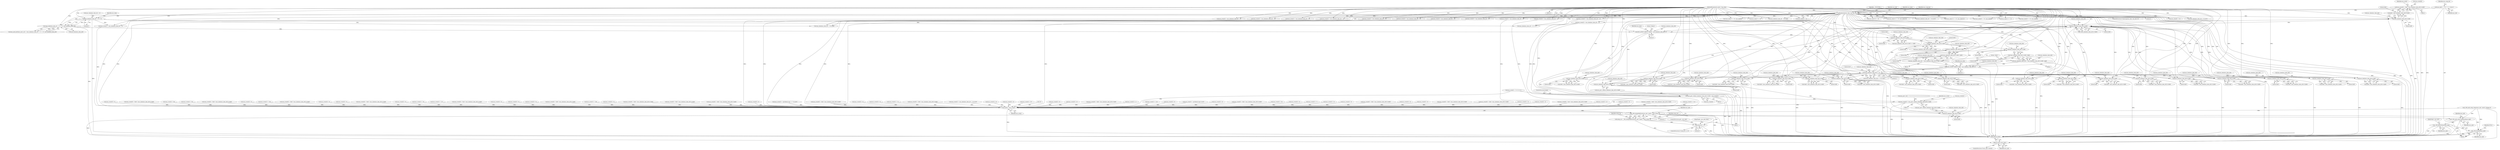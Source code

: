 digraph "0_wildmidi_660b513d99bced8783a4a5984ac2f742c74ebbdd_2@array" {
"1001081" [label="(Call,mus_event[0] = 0xb0 | (mus_data[mus_data_ofs] & 0x0f))"];
"1001085" [label="(Call,0xb0 | (mus_data[mus_data_ofs] & 0x0f))"];
"1001087" [label="(Call,mus_data[mus_data_ofs] & 0x0f)"];
"1000227" [label="(Call,memcmp(mus_data, mus_hdr, 4))"];
"1000124" [label="(MethodParameterIn,uint8_t *mus_data)"];
"1000128" [label="(Call,mus_hdr[] = { 'M', 'U', 'S', 0x1A })"];
"1000469" [label="(Call,mus_data[mus_data_ofs] >> 4)"];
"1000461" [label="(Call,MUS_EVENT_DEBUG(\"After\", mus_data[mus_data_ofs], 0))"];
"1000450" [label="(Call,mus_data[mus_data_ofs] = (mus_data[mus_data_ofs] & 0xf0) | 0x0f)"];
"1000454" [label="(Call,(mus_data[mus_data_ofs] & 0xf0) | 0x0f)"];
"1000455" [label="(Call,mus_data[mus_data_ofs] & 0xf0)"];
"1000443" [label="(Call,mus_data[mus_data_ofs] & 0x0f)"];
"1000422" [label="(Call,mus_data[mus_data_ofs] & 0x0f)"];
"1000414" [label="(Call,MUS_EVENT_DEBUG(\"Before\", mus_data[mus_data_ofs], 0))"];
"1001179" [label="(Call,mus_data[mus_data_ofs] & 0x80)"];
"1000677" [label="(Call,mus_data[mus_data_ofs] & 0x0f)"];
"1001023" [label="(Call,mus_data[mus_data_ofs] & 0x0f)"];
"1000761" [label="(Call,mus_data[mus_data_ofs] & 0x0f)"];
"1000733" [label="(Call,mus_data[mus_data_ofs] & 0x0f)"];
"1001055" [label="(Call,mus_data[mus_data_ofs] & 0x0f)"];
"1000789" [label="(Call,mus_data[mus_data_ofs] & 0x0f)"];
"1000623" [label="(Call,mus_data[mus_data_ofs] & 0x0f)"];
"1000863" [label="(Call,mus_data[mus_data_ofs] & 0x0f)"];
"1000991" [label="(Call,mus_data[mus_data_ofs] & 0x0f)"];
"1000563" [label="(Call,mus_data[mus_data_ofs] & 0x0f)"];
"1000530" [label="(Call,mus_data[mus_data_ofs] & 0x0f)"];
"1000602" [label="(Call,mus_data[mus_data_ofs] & 0x0f)"];
"1000582" [label="(Call,mus_data[mus_data_ofs] & 0x0f)"];
"1000927" [label="(Call,mus_data[mus_data_ofs] & 0x0f)"];
"1000486" [label="(Call,mus_data[mus_data_ofs] & 0x0f)"];
"1000705" [label="(Call,mus_data[mus_data_ofs] & 0x0f)"];
"1000831" [label="(Call,mus_data[mus_data_ofs] & 0x0f)"];
"1000959" [label="(Call,mus_data[mus_data_ofs] & 0x0f)"];
"1000895" [label="(Call,mus_data[mus_data_ofs] & 0x0f)"];
"1001119" [label="(Call,mus_data[mus_data_ofs] & 0x0f)"];
"1000342" [label="(Call,(mus_data[mus_data_ofs + 1] << 8) | mus_data[mus_data_ofs])"];
"1000343" [label="(Call,mus_data[mus_data_ofs + 1] << 8)"];
"1000429" [label="(Call,mus_data[mus_data_ofs] = (mus_data[mus_data_ofs] & 0xf0) | 0x09)"];
"1000433" [label="(Call,(mus_data[mus_data_ofs] & 0xf0) | 0x09)"];
"1000434" [label="(Call,mus_data[mus_data_ofs] & 0xf0)"];
"1001166" [label="(Call,(uint8_t *)mus_event)"];
"1000560" [label="(Call,mus_prev_vol[mus_data[mus_data_ofs] & 0x0f] = mus_event[2])"];
"1000596" [label="(Call,mus_event[2] = mus_prev_vol[mus_data[mus_data_ofs] & 0x0f])"];
"1001164" [label="(Call,_WM_SetupMidiEvent(mus_mdi, (uint8_t *)mus_event, 0))"];
"1001162" [label="(Call,setup_ret = _WM_SetupMidiEvent(mus_mdi, (uint8_t *)mus_event, 0))"];
"1001171" [label="(Call,setup_ret == 0)"];
"1001282" [label="(Call,_WM_midi_setup_endoftrack(mus_mdi))"];
"1001311" [label="(Call,_WM_ResetToStart(mus_mdi))"];
"1001320" [label="(Return,return (mus_mdi);)"];
"1001322" [label="(Call,_WM_freeMDI(mus_mdi))"];
"1000624" [label="(Call,mus_data[mus_data_ofs])"];
"1000484" [label="(Call,0x80 | (mus_data[mus_data_ofs] & 0x0f))"];
"1000500" [label="(Call,mus_event[2] = 0)"];
"1000914" [label="(Call,mus_event[3] = 0)"];
"1000228" [label="(Identifier,mus_data)"];
"1001049" [label="(Call,mus_event[0] = 0xb0 | (mus_data[mus_data_ofs] & 0x0f))"];
"1000449" [label="(Block,)"];
"1000706" [label="(Call,mus_data[mus_data_ofs])"];
"1000180" [label="(Call,mus_event[] = { 0, 0, 0, 0 })"];
"1000900" [label="(Call,mus_event[1] = 1)"];
"1000710" [label="(Call,mus_event[1] = 123)"];
"1000607" [label="(Call,mus_event[3] = 0)"];
"1000468" [label="(Call,(mus_data[mus_data_ofs] >> 4) & 0x07)"];
"1001283" [label="(Identifier,mus_mdi)"];
"1001164" [label="(Call,_WM_SetupMidiEvent(mus_mdi, (uint8_t *)mus_event, 0))"];
"1000705" [label="(Call,mus_data[mus_data_ofs] & 0x0f)"];
"1000637" [label="(Call,mus_event[1] = pitchbend_tmp & 0x7f)"];
"1000687" [label="(Call,mus_event[2] = 0)"];
"1000889" [label="(Call,mus_event[0] = 0xb0 | (mus_data[mus_data_ofs] & 0x0f))"];
"1001028" [label="(Call,mus_event[1] = 91)"];
"1000692" [label="(Call,mus_event[3] = 0)"];
"1000462" [label="(Literal,\"After\")"];
"1000932" [label="(Call,mus_event[1] = 7)"];
"1001176" [label="(JumpTarget,_mus_next_data:)"];
"1000845" [label="(Call,mus_event[2] = 0)"];
"1000456" [label="(Call,mus_data[mus_data_ofs])"];
"1000572" [label="(Block,)"];
"1000447" [label="(Literal,0x0f)"];
"1001287" [label="(Identifier,mus_mdi)"];
"1000422" [label="(Call,mus_data[mus_data_ofs] & 0x0f)"];
"1001027" [label="(Literal,0x0f)"];
"1000759" [label="(Call,0xb0 | (mus_data[mus_data_ofs] & 0x0f))"];
"1000959" [label="(Call,mus_data[mus_data_ofs] & 0x0f)"];
"1000351" [label="(Identifier,mus_data)"];
"1001065" [label="(Call,mus_event[2] = mus_data[mus_data_ofs + 2])"];
"1000471" [label="(Identifier,mus_data)"];
"1000850" [label="(Call,mus_event[3] = 0)"];
"1001091" [label="(Literal,0x0f)"];
"1001033" [label="(Call,mus_event[2] = mus_data[mus_data_ofs + 2])"];
"1000439" [label="(Literal,0x09)"];
"1000992" [label="(Call,mus_data[mus_data_ofs])"];
"1000513" [label="(Call,mus_data[mus_data_ofs + 1] & 0x80)"];
"1000861" [label="(Call,0xb0 | (mus_data[mus_data_ofs] & 0x0f))"];
"1000546" [label="(Call,mus_event[2] = mus_data[mus_data_ofs + 2])"];
"1001017" [label="(Call,mus_event[0] = 0xb0 | (mus_data[mus_data_ofs] & 0x0f))"];
"1000342" [label="(Call,(mus_data[mus_data_ofs + 1] << 8) | mus_data[mus_data_ofs])"];
"1000276" [label="(Call,mus_data[11] << 8)"];
"1000486" [label="(Call,mus_data[mus_data_ofs] & 0x0f)"];
"1000831" [label="(Call,mus_data[mus_data_ofs] & 0x0f)"];
"1000794" [label="(Call,mus_event[1] = 121)"];
"1000720" [label="(Call,mus_event[3] = 0)"];
"1000905" [label="(Call,mus_event[2] = mus_data[mus_data_ofs + 2])"];
"1000978" [label="(Call,mus_event[3] = 0)"];
"1000427" [label="(Literal,0x0f)"];
"1000567" [label="(Literal,0x0f)"];
"1000644" [label="(Call,mus_event[2] = (pitchbend_tmp >> 7) & 0x7f)"];
"1000927" [label="(Call,mus_data[mus_data_ofs] & 0x0f)"];
"1000560" [label="(Call,mus_prev_vol[mus_data[mus_data_ofs] & 0x0f] = mus_event[2])"];
"1000241" [label="(Identifier,mus_song_len)"];
"1001085" [label="(Call,0xb0 | (mus_data[mus_data_ofs] & 0x0f))"];
"1000586" [label="(Literal,0x0f)"];
"1000748" [label="(Call,mus_event[3] = 0)"];
"1000790" [label="(Call,mus_data[mus_data_ofs])"];
"1000576" [label="(Call,mus_event[0] = 0x90 | (mus_data[mus_data_ofs] & 0x0f))"];
"1000867" [label="(Literal,0x0f)"];
"1000789" [label="(Call,mus_data[mus_data_ofs] & 0x0f)"];
"1000985" [label="(Call,mus_event[0] = 0xb0 | (mus_data[mus_data_ofs] & 0x0f))"];
"1001138" [label="(Call,mus_event[3] = 0)"];
"1001081" [label="(Call,mus_event[0] = 0xb0 | (mus_data[mus_data_ofs] & 0x0f))"];
"1000455" [label="(Call,mus_data[mus_data_ofs] & 0xf0)"];
"1000804" [label="(Call,mus_event[3] = 0)"];
"1001117" [label="(Call,0xb0 | (mus_data[mus_data_ofs] & 0x0f))"];
"1000963" [label="(Literal,0x0f)"];
"1000825" [label="(Call,mus_event[0] = 0xc0 | (mus_data[mus_data_ofs] & 0x0f))"];
"1001086" [label="(Literal,0xb0)"];
"1000762" [label="(Call,mus_data[mus_data_ofs])"];
"1000350" [label="(Call,mus_data[mus_data_ofs])"];
"1000868" [label="(Call,mus_event[1] = 0)"];
"1000424" [label="(Identifier,mus_data)"];
"1000893" [label="(Call,0xb0 | (mus_data[mus_data_ofs] & 0x0f))"];
"1000226" [label="(ControlStructure,if (memcmp(mus_data, mus_hdr, 4)))"];
"1000602" [label="(Call,mus_data[mus_data_ofs] & 0x0f)"];
"1000344" [label="(Call,mus_data[mus_data_ofs + 1])"];
"1000555" [label="(Call,mus_event[3] = 0)"];
"1001123" [label="(Literal,0x0f)"];
"1000863" [label="(Call,mus_data[mus_data_ofs] & 0x0f)"];
"1000699" [label="(Call,mus_event[0] = 0xb0 | (mus_data[mus_data_ofs] & 0x0f))"];
"1000242" [label="(Call,(mus_data[5] << 8) | mus_data[4])"];
"1001163" [label="(Identifier,setup_ret)"];
"1000265" [label="(Call,mus_data[9] << 8)"];
"1001203" [label="(Call,mus_data[mus_data_ofs++] & 0x7f)"];
"1001074" [label="(Call,mus_event[3] = 0)"];
"1001282" [label="(Call,_WM_midi_setup_endoftrack(mus_mdi))"];
"1000129" [label="(Identifier,mus_hdr)"];
"1000491" [label="(Call,mus_event[1] = mus_data[mus_data_ofs + 1])"];
"1000627" [label="(Literal,0x0f)"];
"1000520" [label="(Block,)"];
"1000787" [label="(Call,0xb0 | (mus_data[mus_data_ofs] & 0x0f))"];
"1000960" [label="(Call,mus_data[mus_data_ofs])"];
"1000783" [label="(Call,mus_event[0] = 0xb0 | (mus_data[mus_data_ofs] & 0x0f))"];
"1000233" [label="(Identifier,__FUNCTION__)"];
"1000469" [label="(Call,mus_data[mus_data_ofs] >> 4)"];
"1000275" [label="(Call,(mus_data[11] << 8) | mus_data[10])"];
"1000991" [label="(Call,mus_data[mus_data_ofs] & 0x0f)"];
"1000415" [label="(Literal,\"Before\")"];
"1001092" [label="(Call,mus_event[1] = 64)"];
"1000229" [label="(Identifier,mus_hdr)"];
"1000899" [label="(Literal,0x0f)"];
"1000442" [label="(Call,(mus_data[mus_data_ofs] & 0x0f) == 0x09)"];
"1000470" [label="(Call,mus_data[mus_data_ofs])"];
"1000450" [label="(Call,mus_data[mus_data_ofs] = (mus_data[mus_data_ofs] & 0xf0) | 0x0f)"];
"1000128" [label="(Call,mus_hdr[] = { 'M', 'U', 'S', 0x1A })"];
"1000473" [label="(Literal,4)"];
"1001024" [label="(Call,mus_data[mus_data_ofs])"];
"1001162" [label="(Call,setup_ret = _WM_SetupMidiEvent(mus_mdi, (uint8_t *)mus_event, 0))"];
"1000126" [label="(Block,)"];
"1000582" [label="(Call,mus_data[mus_data_ofs] & 0x0f)"];
"1001129" [label="(Call,mus_event[2] = mus_data[mus_data_ofs + 2])"];
"1000132" [label="(Identifier,mus_song_ofs)"];
"1000463" [label="(Call,mus_data[mus_data_ofs])"];
"1000678" [label="(Call,mus_data[mus_data_ofs])"];
"1001053" [label="(Call,0xb0 | (mus_data[mus_data_ofs] & 0x0f))"];
"1001060" [label="(Call,mus_event[1] = 93)"];
"1001316" [label="(ControlStructure,if (mus_mdi->reverb))"];
"1000823" [label="(Block,)"];
"1000430" [label="(Call,mus_data[mus_data_ofs])"];
"1001320" [label="(Return,return (mus_mdi);)"];
"1001171" [label="(Call,setup_ret == 0)"];
"1001179" [label="(Call,mus_data[mus_data_ofs] & 0x80)"];
"1000474" [label="(Literal,0x07)"];
"1000727" [label="(Call,mus_event[0] = 0xb0 | (mus_data[mus_data_ofs] & 0x0f))"];
"1000460" [label="(Literal,0x0f)"];
"1000771" [label="(Call,mus_event[2] = 0)"];
"1000612" [label="(ControlStructure,break;)"];
"1000459" [label="(Literal,0xf0)"];
"1001165" [label="(Identifier,mus_mdi)"];
"1000682" [label="(Call,mus_event[1] = 120)"];
"1000416" [label="(Call,mus_data[mus_data_ofs])"];
"1000600" [label="(Call,mus_prev_vol[mus_data[mus_data_ofs] & 0x0f])"];
"1001097" [label="(Call,mus_event[2] = mus_data[mus_data_ofs + 2])"];
"1000426" [label="(Literal,0x0f)"];
"1001001" [label="(Call,mus_event[2] = mus_data[mus_data_ofs + 2])"];
"1000921" [label="(Call,mus_event[0] = 0xb0 | (mus_data[mus_data_ofs] & 0x0f))"];
"1000896" [label="(Call,mus_data[mus_data_ofs])"];
"1001169" [label="(Literal,0)"];
"1001323" [label="(Identifier,mus_mdi)"];
"1001088" [label="(Call,mus_data[mus_data_ofs])"];
"1000438" [label="(Literal,0xf0)"];
"1001321" [label="(Identifier,mus_mdi)"];
"1000925" [label="(Call,0xb0 | (mus_data[mus_data_ofs] & 0x0f))"];
"1001106" [label="(Call,mus_event[3] = 0)"];
"1000563" [label="(Call,mus_data[mus_data_ofs] & 0x0f)"];
"1000882" [label="(Call,mus_event[3] = 0)"];
"1001325" [label="(Identifier,NULL)"];
"1000583" [label="(Call,mus_data[mus_data_ofs])"];
"1000832" [label="(Call,mus_data[mus_data_ofs])"];
"1000443" [label="(Call,mus_data[mus_data_ofs] & 0x0f)"];
"1000412" [label="(Block,)"];
"1000539" [label="(Call,mus_data[mus_data_ofs + 1] & 0x7f)"];
"1000737" [label="(Literal,0x0f)"];
"1000703" [label="(Call,0xb0 | (mus_data[mus_data_ofs] & 0x0f))"];
"1000829" [label="(Call,0xc0 | (mus_data[mus_data_ofs] & 0x0f))"];
"1000621" [label="(Call,0xe0 | (mus_data[mus_data_ofs] & 0x0f))"];
"1000957" [label="(Call,0xb0 | (mus_data[mus_data_ofs] & 0x0f))"];
"1001173" [label="(Literal,0)"];
"1001166" [label="(Call,(uint8_t *)mus_event)"];
"1000873" [label="(Call,mus_event[2] = mus_data[mus_data_ofs + 2])"];
"1000466" [label="(Literal,0)"];
"1000253" [label="(Call,(mus_data[7] << 8) | mus_data[6])"];
"1000793" [label="(Literal,0x0f)"];
"1001094" [label="(Identifier,mus_event)"];
"1000630" [label="(Call,mus_data[mus_data_ofs + 1] << 6)"];
"1000421" [label="(Call,(mus_data[mus_data_ofs] & 0x0f) == 0x0f)"];
"1001313" [label="(JumpTarget,_mus_end:)"];
"1001311" [label="(Call,_WM_ResetToStart(mus_mdi))"];
"1000254" [label="(Call,mus_data[7] << 8)"];
"1001120" [label="(Call,mus_data[mus_data_ofs])"];
"1000835" [label="(Literal,0x0f)"];
"1000671" [label="(Call,mus_event[0] = 0xb0 | (mus_data[mus_data_ofs] & 0x0f))"];
"1000349" [label="(Literal,8)"];
"1001172" [label="(Identifier,setup_ret)"];
"1000989" [label="(Call,0xb0 | (mus_data[mus_data_ofs] & 0x0f))"];
"1000715" [label="(Call,mus_event[2] = 0)"];
"1000530" [label="(Call,mus_data[mus_data_ofs] & 0x0f)"];
"1000580" [label="(Call,0x90 | (mus_data[mus_data_ofs] & 0x0f))"];
"1000937" [label="(Call,mus_event[2] = mus_data[mus_data_ofs + 2])"];
"1000731" [label="(Call,0xb0 | (mus_data[mus_data_ofs] & 0x0f))"];
"1001209" [label="(Call,mus_data[mus_data_ofs - 1] & 0x80)"];
"1000564" [label="(Call,mus_data[mus_data_ofs])"];
"1000187" [label="(Call,mus_prev_vol[] = { 0, 0, 0, 0, 0, 0, 0, 0, 0, 0, 0, 0, 0, 0, 0, 0 })"];
"1000414" [label="(Call,MUS_EVENT_DEBUG(\"Before\", mus_data[mus_data_ofs], 0))"];
"1000433" [label="(Call,(mus_data[mus_data_ofs] & 0xf0) | 0x09)"];
"1000964" [label="(Call,mus_event[1] = 10)"];
"1000766" [label="(Call,mus_event[1] = 127)"];
"1000617" [label="(Call,mus_event[0] = 0xe0 | (mus_data[mus_data_ofs] & 0x0f))"];
"1000995" [label="(Literal,0x0f)"];
"1001010" [label="(Call,mus_event[3] = 0)"];
"1000931" [label="(Literal,0x0f)"];
"1000928" [label="(Call,mus_data[mus_data_ofs])"];
"1000653" [label="(Call,mus_event[3] = 0)"];
"1000587" [label="(Call,mus_event[1] = mus_data[mus_data_ofs + 1])"];
"1000623" [label="(Call,mus_data[mus_data_ofs] & 0x0f)"];
"1001326" [label="(MethodReturn,RET)"];
"1000487" [label="(Call,mus_data[mus_data_ofs])"];
"1000454" [label="(Call,(mus_data[mus_data_ofs] & 0xf0) | 0x0f)"];
"1000243" [label="(Call,mus_data[5] << 8)"];
"1000451" [label="(Call,mus_data[mus_data_ofs])"];
"1000338" [label="(Call,mus_mid_instr[mus_instr_cnt] = (mus_data[mus_data_ofs + 1] << 8) | mus_data[mus_data_ofs])"];
"1000603" [label="(Call,mus_data[mus_data_ofs])"];
"1000490" [label="(Literal,0x0f)"];
"1000291" [label="(Call,mus_data[13] << 8)"];
"1000428" [label="(Block,)"];
"1000776" [label="(Call,mus_event[3] = 0)"];
"1000124" [label="(MethodParameterIn,uint8_t *mus_data)"];
"1000480" [label="(Call,mus_event[0] = 0x80 | (mus_data[mus_data_ofs] & 0x0f))"];
"1001059" [label="(Literal,0x0f)"];
"1000531" [label="(Call,mus_data[mus_data_ofs])"];
"1000609" [label="(Identifier,mus_event)"];
"1001119" [label="(Call,mus_data[mus_data_ofs] & 0x0f)"];
"1000681" [label="(Literal,0x0f)"];
"1001178" [label="(Call,!(mus_data[mus_data_ofs] & 0x80))"];
"1000738" [label="(Call,mus_event[1] = 126)"];
"1000534" [label="(Literal,0x0f)"];
"1001180" [label="(Call,mus_data[mus_data_ofs])"];
"1000895" [label="(Call,mus_data[mus_data_ofs] & 0x0f)"];
"1000528" [label="(Call,0x90 | (mus_data[mus_data_ofs] & 0x0f))"];
"1000227" [label="(Call,memcmp(mus_data, mus_hdr, 4))"];
"1001023" [label="(Call,mus_data[mus_data_ofs] & 0x0f)"];
"1001170" [label="(ControlStructure,if (setup_ret == 0))"];
"1000946" [label="(Call,mus_event[3] = 0)"];
"1001082" [label="(Call,mus_event[0])"];
"1000969" [label="(Call,mus_event[2] = mus_data[mus_data_ofs + 2])"];
"1000675" [label="(Call,0xb0 | (mus_data[mus_data_ofs] & 0x0f))"];
"1000857" [label="(Call,mus_event[0] = 0xb0 | (mus_data[mus_data_ofs] & 0x0f))"];
"1000596" [label="(Call,mus_event[2] = mus_prev_vol[mus_data[mus_data_ofs] & 0x0f])"];
"1001175" [label="(ControlStructure,goto _mus_end;)"];
"1001312" [label="(Identifier,mus_mdi)"];
"1001113" [label="(Call,mus_event[0] = 0xb0 | (mus_data[mus_data_ofs] & 0x0f))"];
"1001183" [label="(Literal,0x80)"];
"1000733" [label="(Call,mus_data[mus_data_ofs] & 0x0f)"];
"1000406" [label="(Call,_WM_midi_setup_tempo(mus_mdi, (uint32_t)tempo_f))"];
"1000290" [label="(Call,(mus_data[13] << 8) | mus_data[12])"];
"1000606" [label="(Literal,0x0f)"];
"1000755" [label="(Call,mus_event[0] = 0xb0 | (mus_data[mus_data_ofs] & 0x0f))"];
"1000597" [label="(Call,mus_event[2])"];
"1000864" [label="(Call,mus_data[mus_data_ofs])"];
"1000230" [label="(Literal,4)"];
"1001021" [label="(Call,0xb0 | (mus_data[mus_data_ofs] & 0x0f))"];
"1001055" [label="(Call,mus_data[mus_data_ofs] & 0x0f)"];
"1000734" [label="(Call,mus_data[mus_data_ofs])"];
"1000953" [label="(Call,mus_event[0] = 0xb0 | (mus_data[mus_data_ofs] & 0x0f))"];
"1000429" [label="(Call,mus_data[mus_data_ofs] = (mus_data[mus_data_ofs] & 0xf0) | 0x09)"];
"1000448" [label="(Literal,0x09)"];
"1000423" [label="(Call,mus_data[mus_data_ofs])"];
"1001056" [label="(Call,mus_data[mus_data_ofs])"];
"1001168" [label="(Identifier,mus_event)"];
"1001042" [label="(Call,mus_event[3] = 0)"];
"1000743" [label="(Call,mus_event[2] = 0)"];
"1001322" [label="(Call,_WM_freeMDI(mus_mdi))"];
"1000561" [label="(Call,mus_prev_vol[mus_data[mus_data_ofs] & 0x0f])"];
"1000996" [label="(Call,mus_event[1] = 11)"];
"1000524" [label="(Call,mus_event[0] = 0x90 | (mus_data[mus_data_ofs] & 0x0f))"];
"1000461" [label="(Call,MUS_EVENT_DEBUG(\"After\", mus_data[mus_data_ofs], 0))"];
"1000677" [label="(Call,mus_data[mus_data_ofs] & 0x0f)"];
"1000535" [label="(Call,mus_event[1] = mus_data[mus_data_ofs + 1] & 0x7f)"];
"1000419" [label="(Literal,0)"];
"1000799" [label="(Call,mus_event[2] = 0)"];
"1000264" [label="(Call,(mus_data[9] << 8) | mus_data[8])"];
"1000444" [label="(Call,mus_data[mus_data_ofs])"];
"1000505" [label="(Call,mus_event[3] = 0)"];
"1000343" [label="(Call,mus_data[mus_data_ofs + 1] << 8)"];
"1000434" [label="(Call,mus_data[mus_data_ofs] & 0xf0)"];
"1000761" [label="(Call,mus_data[mus_data_ofs] & 0x0f)"];
"1001124" [label="(Call,mus_event[1] = 67)"];
"1000709" [label="(Literal,0x0f)"];
"1000435" [label="(Call,mus_data[mus_data_ofs])"];
"1000836" [label="(Call,mus_event[1] = mus_data[mus_data_ofs + 2])"];
"1000568" [label="(Call,mus_event[2])"];
"1000765" [label="(Literal,0x0f)"];
"1001087" [label="(Call,mus_data[mus_data_ofs] & 0x0f)"];
"1001081" -> "1000823"  [label="AST: "];
"1001081" -> "1001085"  [label="CFG: "];
"1001082" -> "1001081"  [label="AST: "];
"1001085" -> "1001081"  [label="AST: "];
"1001094" -> "1001081"  [label="CFG: "];
"1001081" -> "1001326"  [label="DDG: "];
"1001081" -> "1001326"  [label="DDG: "];
"1001085" -> "1001081"  [label="DDG: "];
"1001085" -> "1001081"  [label="DDG: "];
"1001081" -> "1001166"  [label="DDG: "];
"1001085" -> "1001087"  [label="CFG: "];
"1001086" -> "1001085"  [label="AST: "];
"1001087" -> "1001085"  [label="AST: "];
"1001085" -> "1001326"  [label="DDG: "];
"1001087" -> "1001085"  [label="DDG: "];
"1001087" -> "1001085"  [label="DDG: "];
"1001087" -> "1001091"  [label="CFG: "];
"1001088" -> "1001087"  [label="AST: "];
"1001091" -> "1001087"  [label="AST: "];
"1001087" -> "1001326"  [label="DDG: "];
"1000227" -> "1001087"  [label="DDG: "];
"1000469" -> "1001087"  [label="DDG: "];
"1000124" -> "1001087"  [label="DDG: "];
"1001087" -> "1001179"  [label="DDG: "];
"1000227" -> "1000226"  [label="AST: "];
"1000227" -> "1000230"  [label="CFG: "];
"1000228" -> "1000227"  [label="AST: "];
"1000229" -> "1000227"  [label="AST: "];
"1000230" -> "1000227"  [label="AST: "];
"1000233" -> "1000227"  [label="CFG: "];
"1000241" -> "1000227"  [label="CFG: "];
"1000227" -> "1001326"  [label="DDG: "];
"1000227" -> "1001326"  [label="DDG: "];
"1000227" -> "1001326"  [label="DDG: "];
"1000124" -> "1000227"  [label="DDG: "];
"1000128" -> "1000227"  [label="DDG: "];
"1000227" -> "1000243"  [label="DDG: "];
"1000227" -> "1000242"  [label="DDG: "];
"1000227" -> "1000254"  [label="DDG: "];
"1000227" -> "1000253"  [label="DDG: "];
"1000227" -> "1000265"  [label="DDG: "];
"1000227" -> "1000264"  [label="DDG: "];
"1000227" -> "1000276"  [label="DDG: "];
"1000227" -> "1000275"  [label="DDG: "];
"1000227" -> "1000291"  [label="DDG: "];
"1000227" -> "1000290"  [label="DDG: "];
"1000227" -> "1000343"  [label="DDG: "];
"1000227" -> "1000342"  [label="DDG: "];
"1000227" -> "1000414"  [label="DDG: "];
"1000227" -> "1000422"  [label="DDG: "];
"1000227" -> "1000434"  [label="DDG: "];
"1000227" -> "1000443"  [label="DDG: "];
"1000227" -> "1000455"  [label="DDG: "];
"1000227" -> "1000461"  [label="DDG: "];
"1000227" -> "1000469"  [label="DDG: "];
"1000227" -> "1000486"  [label="DDG: "];
"1000227" -> "1000491"  [label="DDG: "];
"1000227" -> "1000513"  [label="DDG: "];
"1000227" -> "1000530"  [label="DDG: "];
"1000227" -> "1000539"  [label="DDG: "];
"1000227" -> "1000546"  [label="DDG: "];
"1000227" -> "1000563"  [label="DDG: "];
"1000227" -> "1000582"  [label="DDG: "];
"1000227" -> "1000587"  [label="DDG: "];
"1000227" -> "1000602"  [label="DDG: "];
"1000227" -> "1000623"  [label="DDG: "];
"1000227" -> "1000630"  [label="DDG: "];
"1000227" -> "1000677"  [label="DDG: "];
"1000227" -> "1000705"  [label="DDG: "];
"1000227" -> "1000733"  [label="DDG: "];
"1000227" -> "1000761"  [label="DDG: "];
"1000227" -> "1000789"  [label="DDG: "];
"1000227" -> "1000831"  [label="DDG: "];
"1000227" -> "1000836"  [label="DDG: "];
"1000227" -> "1000863"  [label="DDG: "];
"1000227" -> "1000873"  [label="DDG: "];
"1000227" -> "1000895"  [label="DDG: "];
"1000227" -> "1000905"  [label="DDG: "];
"1000227" -> "1000927"  [label="DDG: "];
"1000227" -> "1000937"  [label="DDG: "];
"1000227" -> "1000959"  [label="DDG: "];
"1000227" -> "1000969"  [label="DDG: "];
"1000227" -> "1000991"  [label="DDG: "];
"1000227" -> "1001001"  [label="DDG: "];
"1000227" -> "1001023"  [label="DDG: "];
"1000227" -> "1001033"  [label="DDG: "];
"1000227" -> "1001055"  [label="DDG: "];
"1000227" -> "1001065"  [label="DDG: "];
"1000227" -> "1001097"  [label="DDG: "];
"1000227" -> "1001119"  [label="DDG: "];
"1000227" -> "1001129"  [label="DDG: "];
"1000227" -> "1001179"  [label="DDG: "];
"1000227" -> "1001203"  [label="DDG: "];
"1000227" -> "1001209"  [label="DDG: "];
"1000124" -> "1000123"  [label="AST: "];
"1000124" -> "1001326"  [label="DDG: "];
"1000124" -> "1000243"  [label="DDG: "];
"1000124" -> "1000242"  [label="DDG: "];
"1000124" -> "1000254"  [label="DDG: "];
"1000124" -> "1000253"  [label="DDG: "];
"1000124" -> "1000265"  [label="DDG: "];
"1000124" -> "1000264"  [label="DDG: "];
"1000124" -> "1000276"  [label="DDG: "];
"1000124" -> "1000275"  [label="DDG: "];
"1000124" -> "1000291"  [label="DDG: "];
"1000124" -> "1000290"  [label="DDG: "];
"1000124" -> "1000343"  [label="DDG: "];
"1000124" -> "1000342"  [label="DDG: "];
"1000124" -> "1000414"  [label="DDG: "];
"1000124" -> "1000422"  [label="DDG: "];
"1000124" -> "1000429"  [label="DDG: "];
"1000124" -> "1000434"  [label="DDG: "];
"1000124" -> "1000443"  [label="DDG: "];
"1000124" -> "1000450"  [label="DDG: "];
"1000124" -> "1000455"  [label="DDG: "];
"1000124" -> "1000461"  [label="DDG: "];
"1000124" -> "1000469"  [label="DDG: "];
"1000124" -> "1000486"  [label="DDG: "];
"1000124" -> "1000491"  [label="DDG: "];
"1000124" -> "1000513"  [label="DDG: "];
"1000124" -> "1000530"  [label="DDG: "];
"1000124" -> "1000539"  [label="DDG: "];
"1000124" -> "1000546"  [label="DDG: "];
"1000124" -> "1000563"  [label="DDG: "];
"1000124" -> "1000582"  [label="DDG: "];
"1000124" -> "1000587"  [label="DDG: "];
"1000124" -> "1000602"  [label="DDG: "];
"1000124" -> "1000623"  [label="DDG: "];
"1000124" -> "1000630"  [label="DDG: "];
"1000124" -> "1000677"  [label="DDG: "];
"1000124" -> "1000705"  [label="DDG: "];
"1000124" -> "1000733"  [label="DDG: "];
"1000124" -> "1000761"  [label="DDG: "];
"1000124" -> "1000789"  [label="DDG: "];
"1000124" -> "1000831"  [label="DDG: "];
"1000124" -> "1000836"  [label="DDG: "];
"1000124" -> "1000863"  [label="DDG: "];
"1000124" -> "1000873"  [label="DDG: "];
"1000124" -> "1000895"  [label="DDG: "];
"1000124" -> "1000905"  [label="DDG: "];
"1000124" -> "1000927"  [label="DDG: "];
"1000124" -> "1000937"  [label="DDG: "];
"1000124" -> "1000959"  [label="DDG: "];
"1000124" -> "1000969"  [label="DDG: "];
"1000124" -> "1000991"  [label="DDG: "];
"1000124" -> "1001001"  [label="DDG: "];
"1000124" -> "1001023"  [label="DDG: "];
"1000124" -> "1001033"  [label="DDG: "];
"1000124" -> "1001055"  [label="DDG: "];
"1000124" -> "1001065"  [label="DDG: "];
"1000124" -> "1001097"  [label="DDG: "];
"1000124" -> "1001119"  [label="DDG: "];
"1000124" -> "1001129"  [label="DDG: "];
"1000124" -> "1001179"  [label="DDG: "];
"1000124" -> "1001203"  [label="DDG: "];
"1000124" -> "1001209"  [label="DDG: "];
"1000128" -> "1000126"  [label="AST: "];
"1000128" -> "1000129"  [label="CFG: "];
"1000129" -> "1000128"  [label="AST: "];
"1000132" -> "1000128"  [label="CFG: "];
"1000128" -> "1001326"  [label="DDG: "];
"1000469" -> "1000468"  [label="AST: "];
"1000469" -> "1000473"  [label="CFG: "];
"1000470" -> "1000469"  [label="AST: "];
"1000473" -> "1000469"  [label="AST: "];
"1000474" -> "1000469"  [label="CFG: "];
"1000469" -> "1001326"  [label="DDG: "];
"1000469" -> "1000468"  [label="DDG: "];
"1000469" -> "1000468"  [label="DDG: "];
"1000461" -> "1000469"  [label="DDG: "];
"1000469" -> "1000486"  [label="DDG: "];
"1000469" -> "1000530"  [label="DDG: "];
"1000469" -> "1000582"  [label="DDG: "];
"1000469" -> "1000623"  [label="DDG: "];
"1000469" -> "1000677"  [label="DDG: "];
"1000469" -> "1000705"  [label="DDG: "];
"1000469" -> "1000733"  [label="DDG: "];
"1000469" -> "1000761"  [label="DDG: "];
"1000469" -> "1000789"  [label="DDG: "];
"1000469" -> "1000831"  [label="DDG: "];
"1000469" -> "1000863"  [label="DDG: "];
"1000469" -> "1000895"  [label="DDG: "];
"1000469" -> "1000927"  [label="DDG: "];
"1000469" -> "1000959"  [label="DDG: "];
"1000469" -> "1000991"  [label="DDG: "];
"1000469" -> "1001023"  [label="DDG: "];
"1000469" -> "1001055"  [label="DDG: "];
"1000469" -> "1001119"  [label="DDG: "];
"1000469" -> "1001179"  [label="DDG: "];
"1000461" -> "1000412"  [label="AST: "];
"1000461" -> "1000466"  [label="CFG: "];
"1000462" -> "1000461"  [label="AST: "];
"1000463" -> "1000461"  [label="AST: "];
"1000466" -> "1000461"  [label="AST: "];
"1000471" -> "1000461"  [label="CFG: "];
"1000461" -> "1001326"  [label="DDG: "];
"1000450" -> "1000461"  [label="DDG: "];
"1000429" -> "1000461"  [label="DDG: "];
"1000443" -> "1000461"  [label="DDG: "];
"1000450" -> "1000449"  [label="AST: "];
"1000450" -> "1000454"  [label="CFG: "];
"1000451" -> "1000450"  [label="AST: "];
"1000454" -> "1000450"  [label="AST: "];
"1000462" -> "1000450"  [label="CFG: "];
"1000450" -> "1001326"  [label="DDG: "];
"1000454" -> "1000450"  [label="DDG: "];
"1000454" -> "1000450"  [label="DDG: "];
"1000454" -> "1000460"  [label="CFG: "];
"1000455" -> "1000454"  [label="AST: "];
"1000460" -> "1000454"  [label="AST: "];
"1000454" -> "1001326"  [label="DDG: "];
"1000455" -> "1000454"  [label="DDG: "];
"1000455" -> "1000454"  [label="DDG: "];
"1000455" -> "1000459"  [label="CFG: "];
"1000456" -> "1000455"  [label="AST: "];
"1000459" -> "1000455"  [label="AST: "];
"1000460" -> "1000455"  [label="CFG: "];
"1000443" -> "1000455"  [label="DDG: "];
"1000443" -> "1000442"  [label="AST: "];
"1000443" -> "1000447"  [label="CFG: "];
"1000444" -> "1000443"  [label="AST: "];
"1000447" -> "1000443"  [label="AST: "];
"1000448" -> "1000443"  [label="CFG: "];
"1000443" -> "1000442"  [label="DDG: "];
"1000443" -> "1000442"  [label="DDG: "];
"1000422" -> "1000443"  [label="DDG: "];
"1000422" -> "1000421"  [label="AST: "];
"1000422" -> "1000426"  [label="CFG: "];
"1000423" -> "1000422"  [label="AST: "];
"1000426" -> "1000422"  [label="AST: "];
"1000427" -> "1000422"  [label="CFG: "];
"1000422" -> "1000421"  [label="DDG: "];
"1000422" -> "1000421"  [label="DDG: "];
"1000414" -> "1000422"  [label="DDG: "];
"1000422" -> "1000434"  [label="DDG: "];
"1000414" -> "1000412"  [label="AST: "];
"1000414" -> "1000419"  [label="CFG: "];
"1000415" -> "1000414"  [label="AST: "];
"1000416" -> "1000414"  [label="AST: "];
"1000419" -> "1000414"  [label="AST: "];
"1000424" -> "1000414"  [label="CFG: "];
"1000414" -> "1001326"  [label="DDG: "];
"1001179" -> "1000414"  [label="DDG: "];
"1000342" -> "1000414"  [label="DDG: "];
"1001179" -> "1001178"  [label="AST: "];
"1001179" -> "1001183"  [label="CFG: "];
"1001180" -> "1001179"  [label="AST: "];
"1001183" -> "1001179"  [label="AST: "];
"1001178" -> "1001179"  [label="CFG: "];
"1001179" -> "1001326"  [label="DDG: "];
"1001179" -> "1001178"  [label="DDG: "];
"1001179" -> "1001178"  [label="DDG: "];
"1000677" -> "1001179"  [label="DDG: "];
"1001023" -> "1001179"  [label="DDG: "];
"1000761" -> "1001179"  [label="DDG: "];
"1000733" -> "1001179"  [label="DDG: "];
"1001055" -> "1001179"  [label="DDG: "];
"1000789" -> "1001179"  [label="DDG: "];
"1000623" -> "1001179"  [label="DDG: "];
"1000863" -> "1001179"  [label="DDG: "];
"1000991" -> "1001179"  [label="DDG: "];
"1000563" -> "1001179"  [label="DDG: "];
"1000602" -> "1001179"  [label="DDG: "];
"1000927" -> "1001179"  [label="DDG: "];
"1000486" -> "1001179"  [label="DDG: "];
"1000705" -> "1001179"  [label="DDG: "];
"1000831" -> "1001179"  [label="DDG: "];
"1000959" -> "1001179"  [label="DDG: "];
"1000895" -> "1001179"  [label="DDG: "];
"1001119" -> "1001179"  [label="DDG: "];
"1000677" -> "1000675"  [label="AST: "];
"1000677" -> "1000681"  [label="CFG: "];
"1000678" -> "1000677"  [label="AST: "];
"1000681" -> "1000677"  [label="AST: "];
"1000675" -> "1000677"  [label="CFG: "];
"1000677" -> "1001326"  [label="DDG: "];
"1000677" -> "1000675"  [label="DDG: "];
"1000677" -> "1000675"  [label="DDG: "];
"1001023" -> "1001021"  [label="AST: "];
"1001023" -> "1001027"  [label="CFG: "];
"1001024" -> "1001023"  [label="AST: "];
"1001027" -> "1001023"  [label="AST: "];
"1001021" -> "1001023"  [label="CFG: "];
"1001023" -> "1001326"  [label="DDG: "];
"1001023" -> "1001021"  [label="DDG: "];
"1001023" -> "1001021"  [label="DDG: "];
"1000761" -> "1000759"  [label="AST: "];
"1000761" -> "1000765"  [label="CFG: "];
"1000762" -> "1000761"  [label="AST: "];
"1000765" -> "1000761"  [label="AST: "];
"1000759" -> "1000761"  [label="CFG: "];
"1000761" -> "1001326"  [label="DDG: "];
"1000761" -> "1000759"  [label="DDG: "];
"1000761" -> "1000759"  [label="DDG: "];
"1000733" -> "1000731"  [label="AST: "];
"1000733" -> "1000737"  [label="CFG: "];
"1000734" -> "1000733"  [label="AST: "];
"1000737" -> "1000733"  [label="AST: "];
"1000731" -> "1000733"  [label="CFG: "];
"1000733" -> "1001326"  [label="DDG: "];
"1000733" -> "1000731"  [label="DDG: "];
"1000733" -> "1000731"  [label="DDG: "];
"1001055" -> "1001053"  [label="AST: "];
"1001055" -> "1001059"  [label="CFG: "];
"1001056" -> "1001055"  [label="AST: "];
"1001059" -> "1001055"  [label="AST: "];
"1001053" -> "1001055"  [label="CFG: "];
"1001055" -> "1001326"  [label="DDG: "];
"1001055" -> "1001053"  [label="DDG: "];
"1001055" -> "1001053"  [label="DDG: "];
"1000789" -> "1000787"  [label="AST: "];
"1000789" -> "1000793"  [label="CFG: "];
"1000790" -> "1000789"  [label="AST: "];
"1000793" -> "1000789"  [label="AST: "];
"1000787" -> "1000789"  [label="CFG: "];
"1000789" -> "1001326"  [label="DDG: "];
"1000789" -> "1000787"  [label="DDG: "];
"1000789" -> "1000787"  [label="DDG: "];
"1000623" -> "1000621"  [label="AST: "];
"1000623" -> "1000627"  [label="CFG: "];
"1000624" -> "1000623"  [label="AST: "];
"1000627" -> "1000623"  [label="AST: "];
"1000621" -> "1000623"  [label="CFG: "];
"1000623" -> "1001326"  [label="DDG: "];
"1000623" -> "1000621"  [label="DDG: "];
"1000623" -> "1000621"  [label="DDG: "];
"1000863" -> "1000861"  [label="AST: "];
"1000863" -> "1000867"  [label="CFG: "];
"1000864" -> "1000863"  [label="AST: "];
"1000867" -> "1000863"  [label="AST: "];
"1000861" -> "1000863"  [label="CFG: "];
"1000863" -> "1001326"  [label="DDG: "];
"1000863" -> "1000861"  [label="DDG: "];
"1000863" -> "1000861"  [label="DDG: "];
"1000991" -> "1000989"  [label="AST: "];
"1000991" -> "1000995"  [label="CFG: "];
"1000992" -> "1000991"  [label="AST: "];
"1000995" -> "1000991"  [label="AST: "];
"1000989" -> "1000991"  [label="CFG: "];
"1000991" -> "1001326"  [label="DDG: "];
"1000991" -> "1000989"  [label="DDG: "];
"1000991" -> "1000989"  [label="DDG: "];
"1000563" -> "1000561"  [label="AST: "];
"1000563" -> "1000567"  [label="CFG: "];
"1000564" -> "1000563"  [label="AST: "];
"1000567" -> "1000563"  [label="AST: "];
"1000561" -> "1000563"  [label="CFG: "];
"1000563" -> "1001326"  [label="DDG: "];
"1000530" -> "1000563"  [label="DDG: "];
"1000530" -> "1000528"  [label="AST: "];
"1000530" -> "1000534"  [label="CFG: "];
"1000531" -> "1000530"  [label="AST: "];
"1000534" -> "1000530"  [label="AST: "];
"1000528" -> "1000530"  [label="CFG: "];
"1000530" -> "1000528"  [label="DDG: "];
"1000530" -> "1000528"  [label="DDG: "];
"1000602" -> "1000600"  [label="AST: "];
"1000602" -> "1000606"  [label="CFG: "];
"1000603" -> "1000602"  [label="AST: "];
"1000606" -> "1000602"  [label="AST: "];
"1000600" -> "1000602"  [label="CFG: "];
"1000602" -> "1001326"  [label="DDG: "];
"1000582" -> "1000602"  [label="DDG: "];
"1000582" -> "1000580"  [label="AST: "];
"1000582" -> "1000586"  [label="CFG: "];
"1000583" -> "1000582"  [label="AST: "];
"1000586" -> "1000582"  [label="AST: "];
"1000580" -> "1000582"  [label="CFG: "];
"1000582" -> "1000580"  [label="DDG: "];
"1000582" -> "1000580"  [label="DDG: "];
"1000927" -> "1000925"  [label="AST: "];
"1000927" -> "1000931"  [label="CFG: "];
"1000928" -> "1000927"  [label="AST: "];
"1000931" -> "1000927"  [label="AST: "];
"1000925" -> "1000927"  [label="CFG: "];
"1000927" -> "1001326"  [label="DDG: "];
"1000927" -> "1000925"  [label="DDG: "];
"1000927" -> "1000925"  [label="DDG: "];
"1000486" -> "1000484"  [label="AST: "];
"1000486" -> "1000490"  [label="CFG: "];
"1000487" -> "1000486"  [label="AST: "];
"1000490" -> "1000486"  [label="AST: "];
"1000484" -> "1000486"  [label="CFG: "];
"1000486" -> "1001326"  [label="DDG: "];
"1000486" -> "1000484"  [label="DDG: "];
"1000486" -> "1000484"  [label="DDG: "];
"1000705" -> "1000703"  [label="AST: "];
"1000705" -> "1000709"  [label="CFG: "];
"1000706" -> "1000705"  [label="AST: "];
"1000709" -> "1000705"  [label="AST: "];
"1000703" -> "1000705"  [label="CFG: "];
"1000705" -> "1001326"  [label="DDG: "];
"1000705" -> "1000703"  [label="DDG: "];
"1000705" -> "1000703"  [label="DDG: "];
"1000831" -> "1000829"  [label="AST: "];
"1000831" -> "1000835"  [label="CFG: "];
"1000832" -> "1000831"  [label="AST: "];
"1000835" -> "1000831"  [label="AST: "];
"1000829" -> "1000831"  [label="CFG: "];
"1000831" -> "1001326"  [label="DDG: "];
"1000831" -> "1000829"  [label="DDG: "];
"1000831" -> "1000829"  [label="DDG: "];
"1000959" -> "1000957"  [label="AST: "];
"1000959" -> "1000963"  [label="CFG: "];
"1000960" -> "1000959"  [label="AST: "];
"1000963" -> "1000959"  [label="AST: "];
"1000957" -> "1000959"  [label="CFG: "];
"1000959" -> "1001326"  [label="DDG: "];
"1000959" -> "1000957"  [label="DDG: "];
"1000959" -> "1000957"  [label="DDG: "];
"1000895" -> "1000893"  [label="AST: "];
"1000895" -> "1000899"  [label="CFG: "];
"1000896" -> "1000895"  [label="AST: "];
"1000899" -> "1000895"  [label="AST: "];
"1000893" -> "1000895"  [label="CFG: "];
"1000895" -> "1001326"  [label="DDG: "];
"1000895" -> "1000893"  [label="DDG: "];
"1000895" -> "1000893"  [label="DDG: "];
"1001119" -> "1001117"  [label="AST: "];
"1001119" -> "1001123"  [label="CFG: "];
"1001120" -> "1001119"  [label="AST: "];
"1001123" -> "1001119"  [label="AST: "];
"1001117" -> "1001119"  [label="CFG: "];
"1001119" -> "1001326"  [label="DDG: "];
"1001119" -> "1001117"  [label="DDG: "];
"1001119" -> "1001117"  [label="DDG: "];
"1000342" -> "1000338"  [label="AST: "];
"1000342" -> "1000350"  [label="CFG: "];
"1000343" -> "1000342"  [label="AST: "];
"1000350" -> "1000342"  [label="AST: "];
"1000338" -> "1000342"  [label="CFG: "];
"1000342" -> "1001326"  [label="DDG: "];
"1000342" -> "1000338"  [label="DDG: "];
"1000342" -> "1000338"  [label="DDG: "];
"1000343" -> "1000342"  [label="DDG: "];
"1000343" -> "1000342"  [label="DDG: "];
"1000343" -> "1000349"  [label="CFG: "];
"1000344" -> "1000343"  [label="AST: "];
"1000349" -> "1000343"  [label="AST: "];
"1000351" -> "1000343"  [label="CFG: "];
"1000343" -> "1001326"  [label="DDG: "];
"1000343" -> "1000491"  [label="DDG: "];
"1000343" -> "1000513"  [label="DDG: "];
"1000343" -> "1000630"  [label="DDG: "];
"1000429" -> "1000428"  [label="AST: "];
"1000429" -> "1000433"  [label="CFG: "];
"1000430" -> "1000429"  [label="AST: "];
"1000433" -> "1000429"  [label="AST: "];
"1000462" -> "1000429"  [label="CFG: "];
"1000429" -> "1001326"  [label="DDG: "];
"1000433" -> "1000429"  [label="DDG: "];
"1000433" -> "1000429"  [label="DDG: "];
"1000433" -> "1000439"  [label="CFG: "];
"1000434" -> "1000433"  [label="AST: "];
"1000439" -> "1000433"  [label="AST: "];
"1000433" -> "1001326"  [label="DDG: "];
"1000434" -> "1000433"  [label="DDG: "];
"1000434" -> "1000433"  [label="DDG: "];
"1000434" -> "1000438"  [label="CFG: "];
"1000435" -> "1000434"  [label="AST: "];
"1000438" -> "1000434"  [label="AST: "];
"1000439" -> "1000434"  [label="CFG: "];
"1001166" -> "1001164"  [label="AST: "];
"1001166" -> "1001168"  [label="CFG: "];
"1001167" -> "1001166"  [label="AST: "];
"1001168" -> "1001166"  [label="AST: "];
"1001169" -> "1001166"  [label="CFG: "];
"1001166" -> "1001326"  [label="DDG: "];
"1001166" -> "1000560"  [label="DDG: "];
"1001166" -> "1001164"  [label="DDG: "];
"1000715" -> "1001166"  [label="DDG: "];
"1000710" -> "1001166"  [label="DDG: "];
"1001097" -> "1001166"  [label="DDG: "];
"1001049" -> "1001166"  [label="DDG: "];
"1000845" -> "1001166"  [label="DDG: "];
"1001106" -> "1001166"  [label="DDG: "];
"1000748" -> "1001166"  [label="DDG: "];
"1000946" -> "1001166"  [label="DDG: "];
"1000857" -> "1001166"  [label="DDG: "];
"1000850" -> "1001166"  [label="DDG: "];
"1000804" -> "1001166"  [label="DDG: "];
"1001074" -> "1001166"  [label="DDG: "];
"1000637" -> "1001166"  [label="DDG: "];
"1000699" -> "1001166"  [label="DDG: "];
"1000524" -> "1001166"  [label="DDG: "];
"1000692" -> "1001166"  [label="DDG: "];
"1001129" -> "1001166"  [label="DDG: "];
"1001113" -> "1001166"  [label="DDG: "];
"1000873" -> "1001166"  [label="DDG: "];
"1001065" -> "1001166"  [label="DDG: "];
"1000882" -> "1001166"  [label="DDG: "];
"1000505" -> "1001166"  [label="DDG: "];
"1001060" -> "1001166"  [label="DDG: "];
"1000576" -> "1001166"  [label="DDG: "];
"1000617" -> "1001166"  [label="DDG: "];
"1000964" -> "1001166"  [label="DDG: "];
"1000743" -> "1001166"  [label="DDG: "];
"1000937" -> "1001166"  [label="DDG: "];
"1000596" -> "1001166"  [label="DDG: "];
"1000682" -> "1001166"  [label="DDG: "];
"1000905" -> "1001166"  [label="DDG: "];
"1000978" -> "1001166"  [label="DDG: "];
"1000766" -> "1001166"  [label="DDG: "];
"1000738" -> "1001166"  [label="DDG: "];
"1000587" -> "1001166"  [label="DDG: "];
"1000794" -> "1001166"  [label="DDG: "];
"1000607" -> "1001166"  [label="DDG: "];
"1000996" -> "1001166"  [label="DDG: "];
"1001017" -> "1001166"  [label="DDG: "];
"1000889" -> "1001166"  [label="DDG: "];
"1000535" -> "1001166"  [label="DDG: "];
"1001138" -> "1001166"  [label="DDG: "];
"1000180" -> "1001166"  [label="DDG: "];
"1000776" -> "1001166"  [label="DDG: "];
"1000671" -> "1001166"  [label="DDG: "];
"1000555" -> "1001166"  [label="DDG: "];
"1000799" -> "1001166"  [label="DDG: "];
"1000783" -> "1001166"  [label="DDG: "];
"1000720" -> "1001166"  [label="DDG: "];
"1000500" -> "1001166"  [label="DDG: "];
"1001042" -> "1001166"  [label="DDG: "];
"1000932" -> "1001166"  [label="DDG: "];
"1000985" -> "1001166"  [label="DDG: "];
"1001001" -> "1001166"  [label="DDG: "];
"1000687" -> "1001166"  [label="DDG: "];
"1001028" -> "1001166"  [label="DDG: "];
"1001092" -> "1001166"  [label="DDG: "];
"1000825" -> "1001166"  [label="DDG: "];
"1000644" -> "1001166"  [label="DDG: "];
"1001010" -> "1001166"  [label="DDG: "];
"1000491" -> "1001166"  [label="DDG: "];
"1000653" -> "1001166"  [label="DDG: "];
"1000969" -> "1001166"  [label="DDG: "];
"1000914" -> "1001166"  [label="DDG: "];
"1000480" -> "1001166"  [label="DDG: "];
"1000953" -> "1001166"  [label="DDG: "];
"1000727" -> "1001166"  [label="DDG: "];
"1000771" -> "1001166"  [label="DDG: "];
"1000755" -> "1001166"  [label="DDG: "];
"1000836" -> "1001166"  [label="DDG: "];
"1000921" -> "1001166"  [label="DDG: "];
"1001033" -> "1001166"  [label="DDG: "];
"1001124" -> "1001166"  [label="DDG: "];
"1000900" -> "1001166"  [label="DDG: "];
"1000868" -> "1001166"  [label="DDG: "];
"1000546" -> "1001166"  [label="DDG: "];
"1000560" -> "1000520"  [label="AST: "];
"1000560" -> "1000568"  [label="CFG: "];
"1000561" -> "1000560"  [label="AST: "];
"1000568" -> "1000560"  [label="AST: "];
"1000612" -> "1000560"  [label="CFG: "];
"1000560" -> "1001326"  [label="DDG: "];
"1000560" -> "1001326"  [label="DDG: "];
"1000180" -> "1000560"  [label="DDG: "];
"1000546" -> "1000560"  [label="DDG: "];
"1000560" -> "1000596"  [label="DDG: "];
"1000596" -> "1000572"  [label="AST: "];
"1000596" -> "1000600"  [label="CFG: "];
"1000597" -> "1000596"  [label="AST: "];
"1000600" -> "1000596"  [label="AST: "];
"1000609" -> "1000596"  [label="CFG: "];
"1000596" -> "1001326"  [label="DDG: "];
"1000596" -> "1001326"  [label="DDG: "];
"1000187" -> "1000596"  [label="DDG: "];
"1001164" -> "1001162"  [label="AST: "];
"1001164" -> "1001169"  [label="CFG: "];
"1001165" -> "1001164"  [label="AST: "];
"1001169" -> "1001164"  [label="AST: "];
"1001162" -> "1001164"  [label="CFG: "];
"1001164" -> "1001326"  [label="DDG: "];
"1001164" -> "1001326"  [label="DDG: "];
"1001164" -> "1001162"  [label="DDG: "];
"1001164" -> "1001162"  [label="DDG: "];
"1001164" -> "1001162"  [label="DDG: "];
"1000406" -> "1001164"  [label="DDG: "];
"1001164" -> "1001282"  [label="DDG: "];
"1001164" -> "1001320"  [label="DDG: "];
"1001164" -> "1001322"  [label="DDG: "];
"1001162" -> "1000412"  [label="AST: "];
"1001163" -> "1001162"  [label="AST: "];
"1001172" -> "1001162"  [label="CFG: "];
"1001162" -> "1001326"  [label="DDG: "];
"1001162" -> "1001171"  [label="DDG: "];
"1001171" -> "1001170"  [label="AST: "];
"1001171" -> "1001173"  [label="CFG: "];
"1001172" -> "1001171"  [label="AST: "];
"1001173" -> "1001171"  [label="AST: "];
"1001175" -> "1001171"  [label="CFG: "];
"1001176" -> "1001171"  [label="CFG: "];
"1001171" -> "1001326"  [label="DDG: "];
"1001171" -> "1001326"  [label="DDG: "];
"1001282" -> "1000126"  [label="AST: "];
"1001282" -> "1001283"  [label="CFG: "];
"1001283" -> "1001282"  [label="AST: "];
"1001287" -> "1001282"  [label="CFG: "];
"1001282" -> "1001326"  [label="DDG: "];
"1000406" -> "1001282"  [label="DDG: "];
"1001282" -> "1001311"  [label="DDG: "];
"1001311" -> "1000126"  [label="AST: "];
"1001311" -> "1001312"  [label="CFG: "];
"1001312" -> "1001311"  [label="AST: "];
"1001313" -> "1001311"  [label="CFG: "];
"1001311" -> "1001326"  [label="DDG: "];
"1001311" -> "1001326"  [label="DDG: "];
"1001311" -> "1001320"  [label="DDG: "];
"1001311" -> "1001322"  [label="DDG: "];
"1001320" -> "1001316"  [label="AST: "];
"1001320" -> "1001321"  [label="CFG: "];
"1001321" -> "1001320"  [label="AST: "];
"1001326" -> "1001320"  [label="CFG: "];
"1001320" -> "1001326"  [label="DDG: "];
"1001321" -> "1001320"  [label="DDG: "];
"1000406" -> "1001320"  [label="DDG: "];
"1001322" -> "1000126"  [label="AST: "];
"1001322" -> "1001323"  [label="CFG: "];
"1001323" -> "1001322"  [label="AST: "];
"1001325" -> "1001322"  [label="CFG: "];
"1001322" -> "1001326"  [label="DDG: "];
"1001322" -> "1001326"  [label="DDG: "];
"1000406" -> "1001322"  [label="DDG: "];
}
